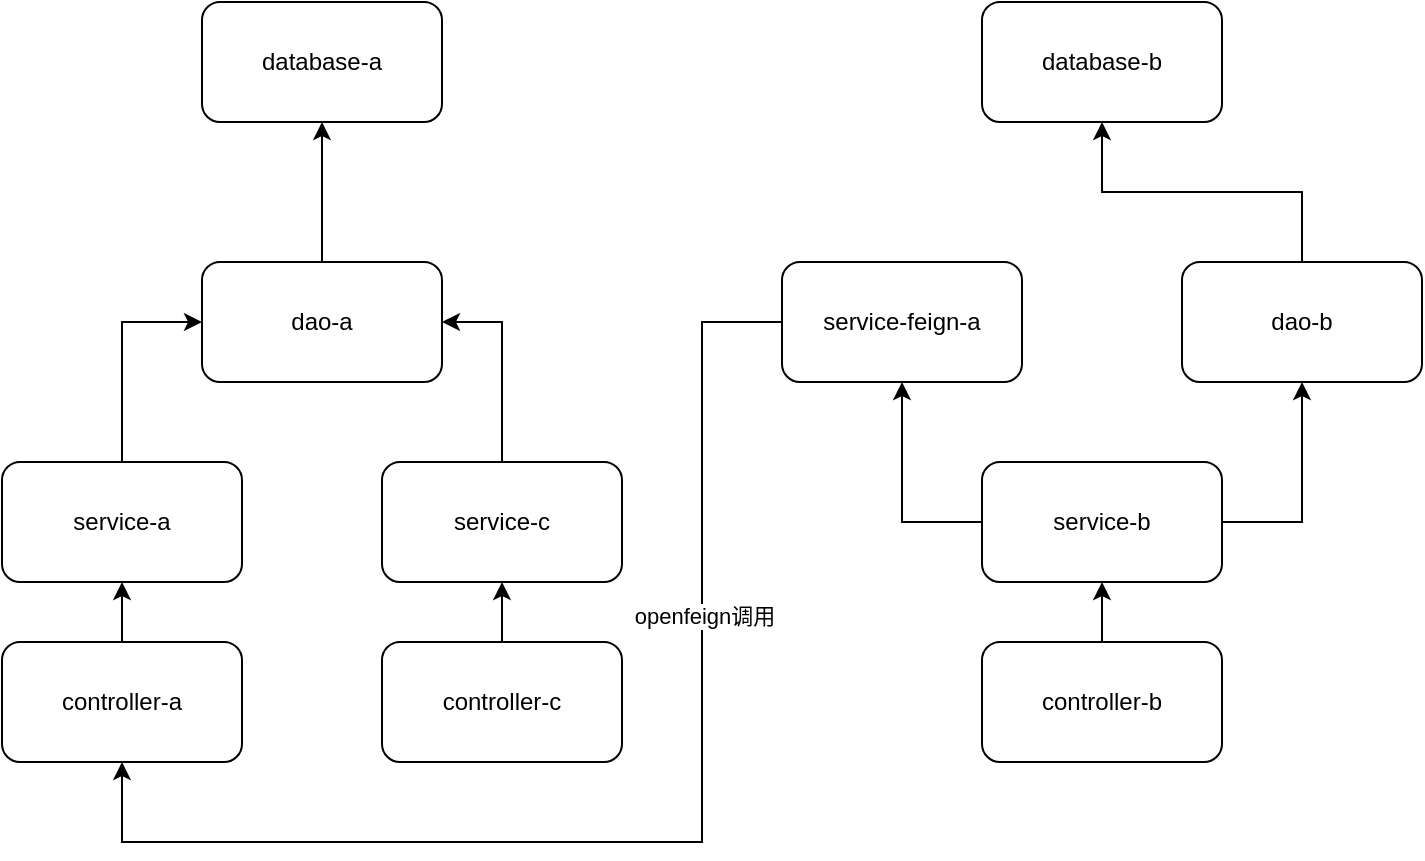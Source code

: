 <mxfile version="27.1.4">
  <diagram name="第 1 页" id="FFWr6u5y0ytz4Iyv65yv">
    <mxGraphModel dx="1010" dy="574" grid="1" gridSize="10" guides="1" tooltips="1" connect="1" arrows="1" fold="1" page="1" pageScale="1" pageWidth="827" pageHeight="1169" math="0" shadow="0">
      <root>
        <mxCell id="0" />
        <mxCell id="1" parent="0" />
        <mxCell id="oveZRGWBptO2mNdlpd39-2" style="edgeStyle=orthogonalEdgeStyle;rounded=0;orthogonalLoop=1;jettySize=auto;html=1;exitX=0.5;exitY=0;exitDx=0;exitDy=0;entryX=0.5;entryY=1;entryDx=0;entryDy=0;" edge="1" parent="1" source="oveZRGWBptO2mNdlpd39-3" target="oveZRGWBptO2mNdlpd39-12">
          <mxGeometry relative="1" as="geometry" />
        </mxCell>
        <mxCell id="oveZRGWBptO2mNdlpd39-3" value="dao-a" style="rounded=1;whiteSpace=wrap;html=1;" vertex="1" parent="1">
          <mxGeometry x="180" y="200" width="120" height="60" as="geometry" />
        </mxCell>
        <mxCell id="oveZRGWBptO2mNdlpd39-4" style="edgeStyle=orthogonalEdgeStyle;rounded=0;orthogonalLoop=1;jettySize=auto;html=1;exitX=0.5;exitY=0;exitDx=0;exitDy=0;entryX=0;entryY=0.5;entryDx=0;entryDy=0;" edge="1" parent="1" source="oveZRGWBptO2mNdlpd39-5" target="oveZRGWBptO2mNdlpd39-3">
          <mxGeometry relative="1" as="geometry" />
        </mxCell>
        <mxCell id="oveZRGWBptO2mNdlpd39-5" value="service-a" style="rounded=1;whiteSpace=wrap;html=1;" vertex="1" parent="1">
          <mxGeometry x="80" y="300" width="120" height="60" as="geometry" />
        </mxCell>
        <mxCell id="oveZRGWBptO2mNdlpd39-6" style="edgeStyle=orthogonalEdgeStyle;rounded=0;orthogonalLoop=1;jettySize=auto;html=1;exitX=0.5;exitY=0;exitDx=0;exitDy=0;entryX=0.5;entryY=1;entryDx=0;entryDy=0;" edge="1" parent="1" source="oveZRGWBptO2mNdlpd39-7" target="oveZRGWBptO2mNdlpd39-5">
          <mxGeometry relative="1" as="geometry" />
        </mxCell>
        <mxCell id="oveZRGWBptO2mNdlpd39-7" value="controller-a" style="rounded=1;whiteSpace=wrap;html=1;" vertex="1" parent="1">
          <mxGeometry x="80" y="390" width="120" height="60" as="geometry" />
        </mxCell>
        <mxCell id="oveZRGWBptO2mNdlpd39-8" style="edgeStyle=orthogonalEdgeStyle;rounded=0;orthogonalLoop=1;jettySize=auto;html=1;exitX=0.5;exitY=0;exitDx=0;exitDy=0;entryX=1;entryY=0.5;entryDx=0;entryDy=0;" edge="1" parent="1" source="oveZRGWBptO2mNdlpd39-9" target="oveZRGWBptO2mNdlpd39-3">
          <mxGeometry relative="1" as="geometry" />
        </mxCell>
        <mxCell id="oveZRGWBptO2mNdlpd39-9" value="&lt;span style=&quot;background-color: transparent; color: light-dark(rgb(0, 0, 0), rgb(255, 255, 255));&quot;&gt;service-c&lt;/span&gt;" style="rounded=1;whiteSpace=wrap;html=1;" vertex="1" parent="1">
          <mxGeometry x="270" y="300" width="120" height="60" as="geometry" />
        </mxCell>
        <mxCell id="oveZRGWBptO2mNdlpd39-10" style="edgeStyle=orthogonalEdgeStyle;rounded=0;orthogonalLoop=1;jettySize=auto;html=1;exitX=0.5;exitY=0;exitDx=0;exitDy=0;entryX=0.5;entryY=1;entryDx=0;entryDy=0;" edge="1" parent="1" source="oveZRGWBptO2mNdlpd39-11" target="oveZRGWBptO2mNdlpd39-9">
          <mxGeometry relative="1" as="geometry" />
        </mxCell>
        <mxCell id="oveZRGWBptO2mNdlpd39-11" value="&lt;span style=&quot;background-color: transparent; color: light-dark(rgb(0, 0, 0), rgb(255, 255, 255));&quot;&gt;controller-c&lt;/span&gt;" style="rounded=1;whiteSpace=wrap;html=1;" vertex="1" parent="1">
          <mxGeometry x="270" y="390" width="120" height="60" as="geometry" />
        </mxCell>
        <mxCell id="oveZRGWBptO2mNdlpd39-12" value="database-a" style="rounded=1;whiteSpace=wrap;html=1;" vertex="1" parent="1">
          <mxGeometry x="180" y="70" width="120" height="60" as="geometry" />
        </mxCell>
        <mxCell id="oveZRGWBptO2mNdlpd39-13" value="database-b" style="rounded=1;whiteSpace=wrap;html=1;" vertex="1" parent="1">
          <mxGeometry x="570" y="70" width="120" height="60" as="geometry" />
        </mxCell>
        <mxCell id="oveZRGWBptO2mNdlpd39-14" style="edgeStyle=orthogonalEdgeStyle;rounded=0;orthogonalLoop=1;jettySize=auto;html=1;exitX=1;exitY=0.5;exitDx=0;exitDy=0;entryX=0.5;entryY=1;entryDx=0;entryDy=0;" edge="1" parent="1" source="oveZRGWBptO2mNdlpd39-16" target="oveZRGWBptO2mNdlpd39-20">
          <mxGeometry relative="1" as="geometry" />
        </mxCell>
        <mxCell id="oveZRGWBptO2mNdlpd39-15" style="edgeStyle=orthogonalEdgeStyle;rounded=0;orthogonalLoop=1;jettySize=auto;html=1;exitX=0;exitY=0.5;exitDx=0;exitDy=0;entryX=0.5;entryY=1;entryDx=0;entryDy=0;" edge="1" parent="1" source="oveZRGWBptO2mNdlpd39-16" target="oveZRGWBptO2mNdlpd39-23">
          <mxGeometry relative="1" as="geometry" />
        </mxCell>
        <mxCell id="oveZRGWBptO2mNdlpd39-16" value="&lt;span style=&quot;background-color: transparent; color: light-dark(rgb(0, 0, 0), rgb(255, 255, 255));&quot;&gt;service-b&lt;/span&gt;" style="rounded=1;whiteSpace=wrap;html=1;" vertex="1" parent="1">
          <mxGeometry x="570" y="300" width="120" height="60" as="geometry" />
        </mxCell>
        <mxCell id="oveZRGWBptO2mNdlpd39-17" style="edgeStyle=orthogonalEdgeStyle;rounded=0;orthogonalLoop=1;jettySize=auto;html=1;entryX=0.5;entryY=1;entryDx=0;entryDy=0;" edge="1" parent="1" source="oveZRGWBptO2mNdlpd39-18" target="oveZRGWBptO2mNdlpd39-16">
          <mxGeometry relative="1" as="geometry" />
        </mxCell>
        <mxCell id="oveZRGWBptO2mNdlpd39-18" value="&lt;span style=&quot;background-color: transparent; color: light-dark(rgb(0, 0, 0), rgb(255, 255, 255));&quot;&gt;controller-b&lt;/span&gt;" style="rounded=1;whiteSpace=wrap;html=1;" vertex="1" parent="1">
          <mxGeometry x="570" y="390" width="120" height="60" as="geometry" />
        </mxCell>
        <mxCell id="oveZRGWBptO2mNdlpd39-19" style="edgeStyle=orthogonalEdgeStyle;rounded=0;orthogonalLoop=1;jettySize=auto;html=1;exitX=0.5;exitY=0;exitDx=0;exitDy=0;entryX=0.5;entryY=1;entryDx=0;entryDy=0;" edge="1" parent="1" source="oveZRGWBptO2mNdlpd39-20" target="oveZRGWBptO2mNdlpd39-13">
          <mxGeometry relative="1" as="geometry" />
        </mxCell>
        <mxCell id="oveZRGWBptO2mNdlpd39-20" value="dao-b" style="rounded=1;whiteSpace=wrap;html=1;" vertex="1" parent="1">
          <mxGeometry x="670" y="200" width="120" height="60" as="geometry" />
        </mxCell>
        <mxCell id="oveZRGWBptO2mNdlpd39-21" style="edgeStyle=orthogonalEdgeStyle;rounded=0;orthogonalLoop=1;jettySize=auto;html=1;exitX=0;exitY=0.5;exitDx=0;exitDy=0;entryX=0.5;entryY=1;entryDx=0;entryDy=0;" edge="1" parent="1" source="oveZRGWBptO2mNdlpd39-23" target="oveZRGWBptO2mNdlpd39-7">
          <mxGeometry relative="1" as="geometry">
            <Array as="points">
              <mxPoint x="430" y="230" />
              <mxPoint x="430" y="490" />
              <mxPoint x="140" y="490" />
            </Array>
          </mxGeometry>
        </mxCell>
        <mxCell id="oveZRGWBptO2mNdlpd39-22" value="openfeign调用" style="edgeLabel;html=1;align=center;verticalAlign=middle;resizable=0;points=[];" vertex="1" connectable="0" parent="oveZRGWBptO2mNdlpd39-21">
          <mxGeometry x="-0.406" y="1" relative="1" as="geometry">
            <mxPoint as="offset" />
          </mxGeometry>
        </mxCell>
        <mxCell id="oveZRGWBptO2mNdlpd39-23" value="&lt;span style=&quot;background-color: transparent; color: light-dark(rgb(0, 0, 0), rgb(255, 255, 255));&quot;&gt;service-feign-a&lt;/span&gt;" style="rounded=1;whiteSpace=wrap;html=1;" vertex="1" parent="1">
          <mxGeometry x="470" y="200" width="120" height="60" as="geometry" />
        </mxCell>
      </root>
    </mxGraphModel>
  </diagram>
</mxfile>
